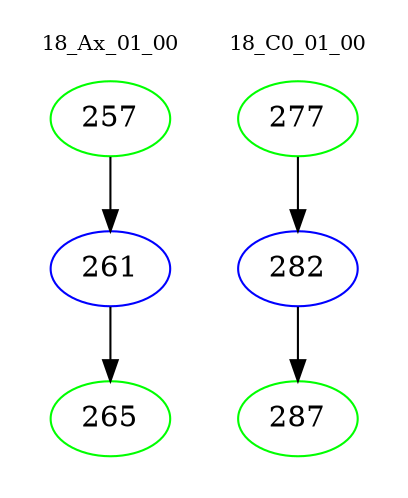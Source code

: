 digraph{
subgraph cluster_0 {
color = white
label = "18_Ax_01_00";
fontsize=10;
T0_257 [label="257", color="green"]
T0_257 -> T0_261 [color="black"]
T0_261 [label="261", color="blue"]
T0_261 -> T0_265 [color="black"]
T0_265 [label="265", color="green"]
}
subgraph cluster_1 {
color = white
label = "18_C0_01_00";
fontsize=10;
T1_277 [label="277", color="green"]
T1_277 -> T1_282 [color="black"]
T1_282 [label="282", color="blue"]
T1_282 -> T1_287 [color="black"]
T1_287 [label="287", color="green"]
}
}
